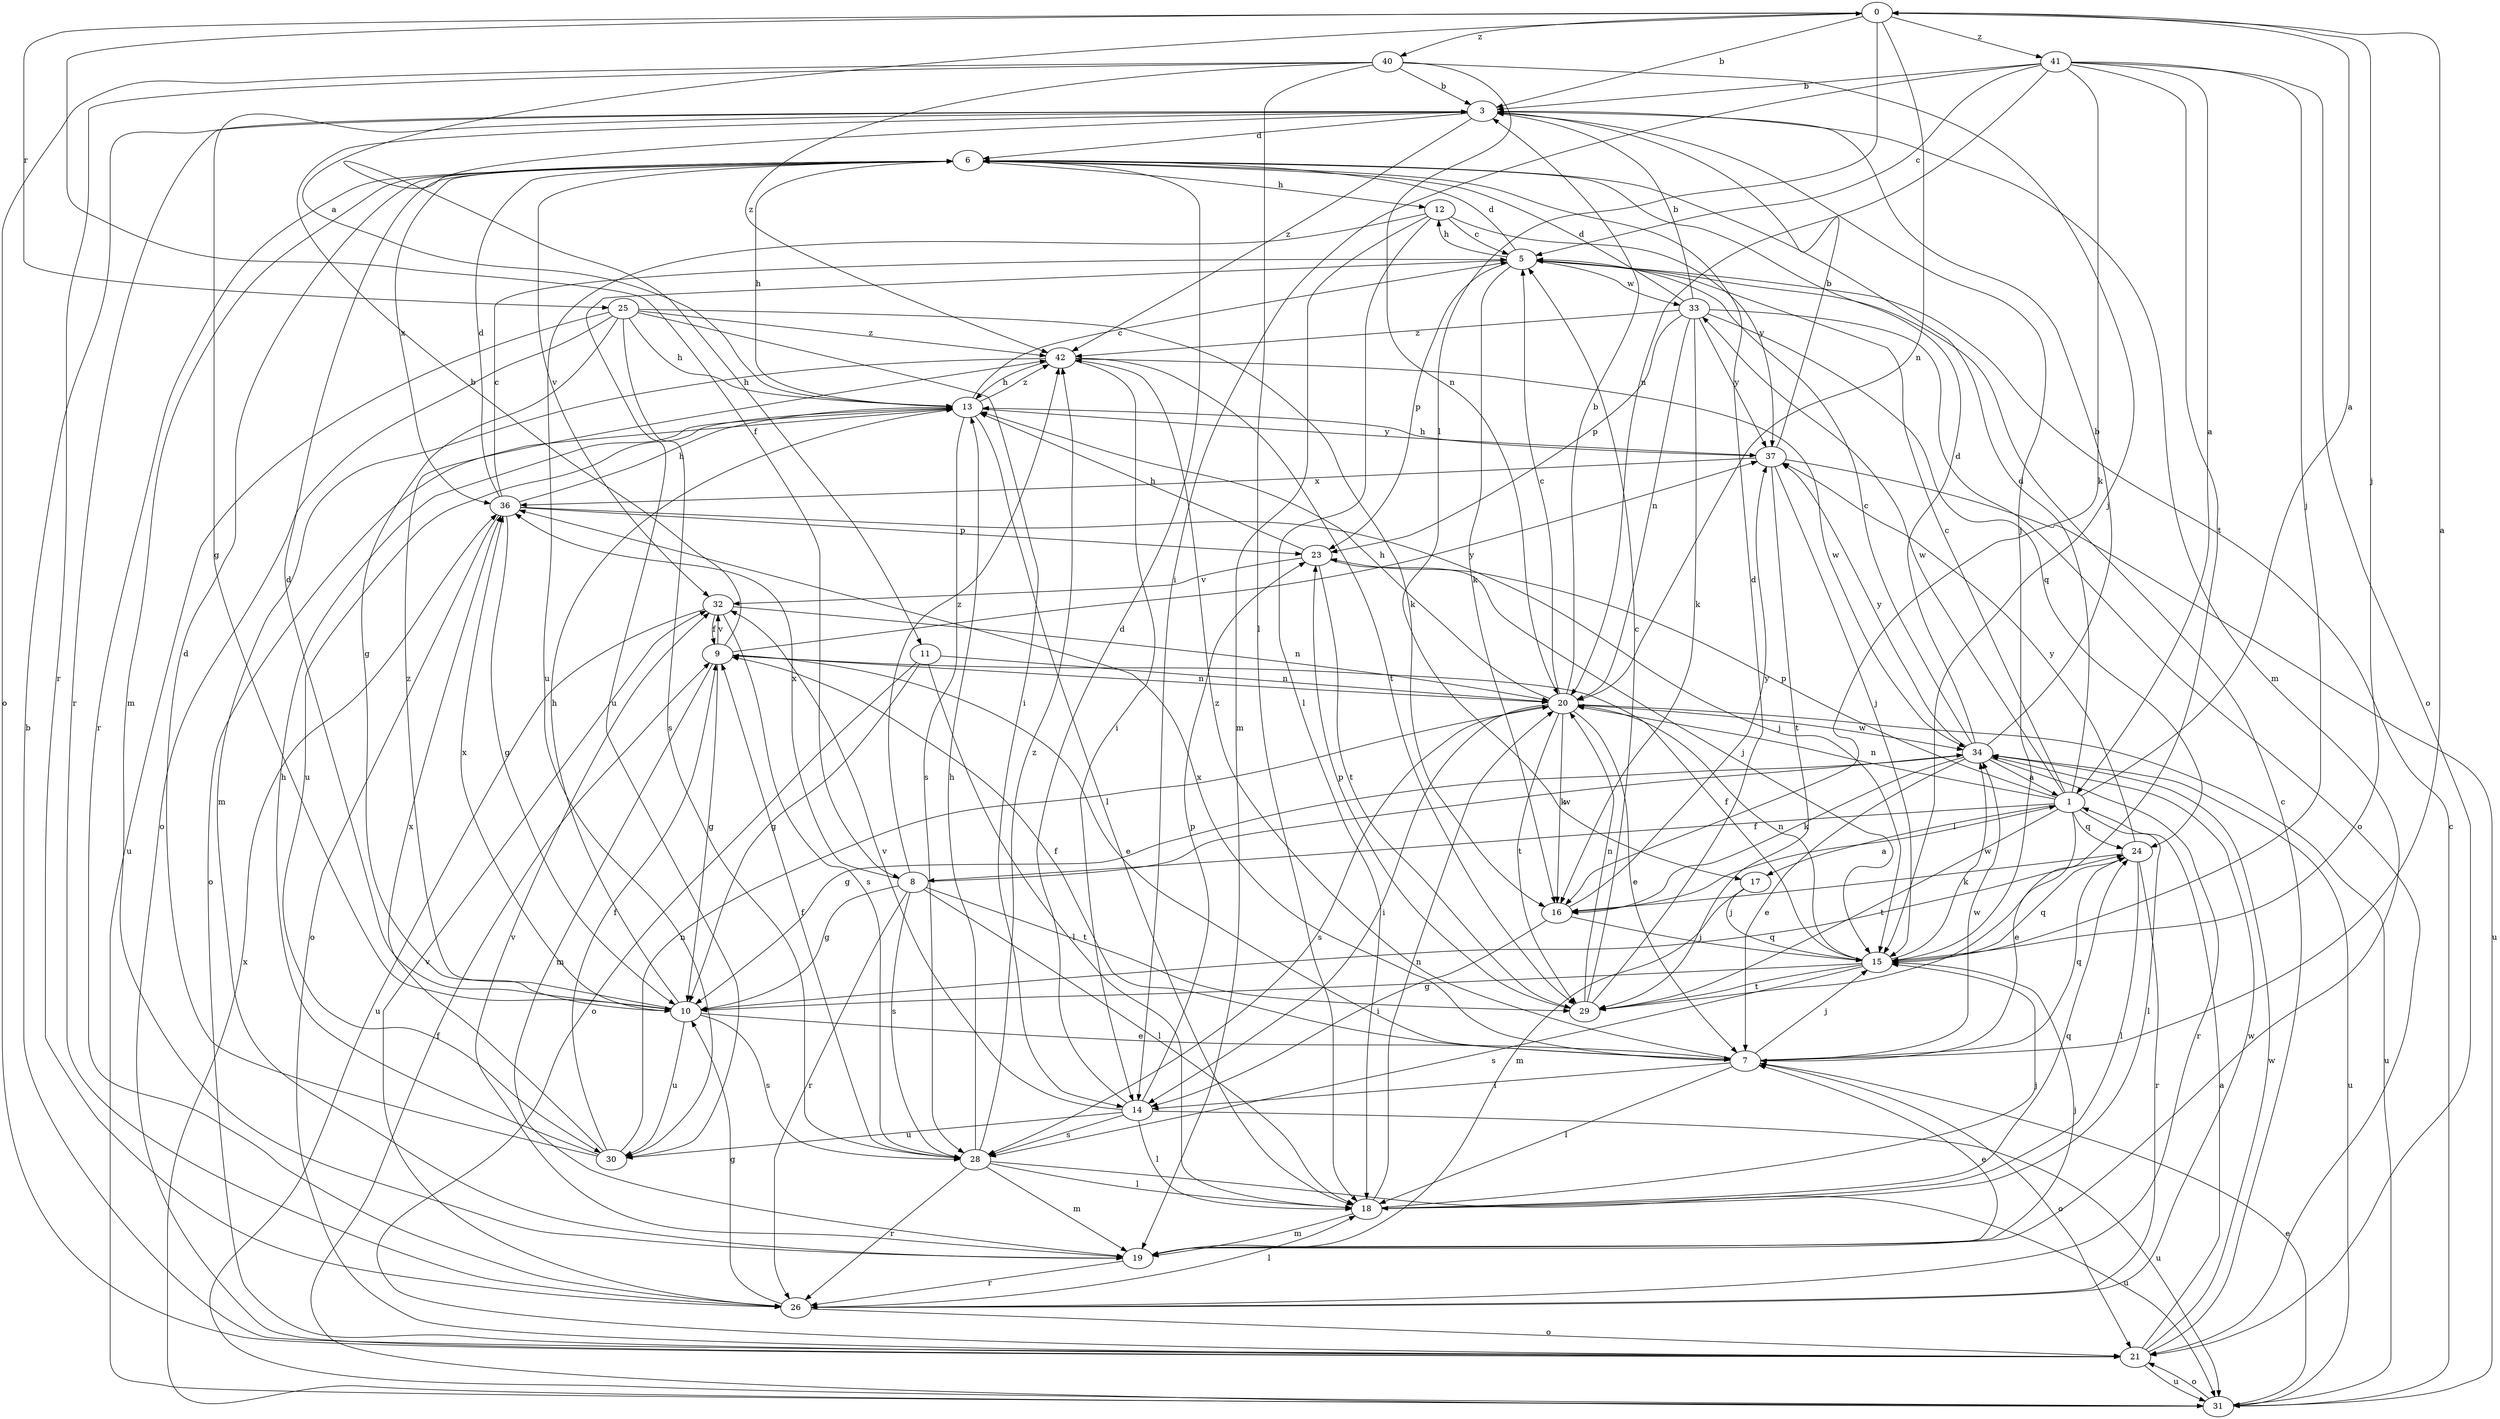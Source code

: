 strict digraph  {
0;
1;
3;
5;
6;
7;
8;
9;
10;
11;
12;
13;
14;
15;
16;
17;
18;
19;
20;
21;
23;
24;
25;
26;
28;
29;
30;
31;
32;
33;
34;
36;
37;
40;
41;
42;
0 -> 3  [label=b];
0 -> 8  [label=f];
0 -> 15  [label=j];
0 -> 17  [label=l];
0 -> 20  [label=n];
0 -> 25  [label=r];
0 -> 40  [label=z];
0 -> 41  [label=z];
1 -> 0  [label=a];
1 -> 5  [label=c];
1 -> 6  [label=d];
1 -> 7  [label=e];
1 -> 8  [label=f];
1 -> 17  [label=l];
1 -> 18  [label=l];
1 -> 20  [label=n];
1 -> 23  [label=p];
1 -> 24  [label=q];
1 -> 29  [label=t];
1 -> 33  [label=w];
3 -> 6  [label=d];
3 -> 10  [label=g];
3 -> 11  [label=h];
3 -> 15  [label=j];
3 -> 19  [label=m];
3 -> 26  [label=r];
3 -> 42  [label=z];
5 -> 6  [label=d];
5 -> 12  [label=h];
5 -> 16  [label=k];
5 -> 23  [label=p];
5 -> 30  [label=u];
5 -> 33  [label=w];
6 -> 12  [label=h];
6 -> 13  [label=h];
6 -> 19  [label=m];
6 -> 26  [label=r];
6 -> 32  [label=v];
6 -> 36  [label=x];
7 -> 0  [label=a];
7 -> 9  [label=f];
7 -> 14  [label=i];
7 -> 15  [label=j];
7 -> 18  [label=l];
7 -> 21  [label=o];
7 -> 24  [label=q];
7 -> 34  [label=w];
7 -> 36  [label=x];
7 -> 42  [label=z];
8 -> 10  [label=g];
8 -> 18  [label=l];
8 -> 26  [label=r];
8 -> 28  [label=s];
8 -> 29  [label=t];
8 -> 34  [label=w];
8 -> 36  [label=x];
8 -> 42  [label=z];
9 -> 3  [label=b];
9 -> 7  [label=e];
9 -> 10  [label=g];
9 -> 19  [label=m];
9 -> 20  [label=n];
9 -> 32  [label=v];
9 -> 37  [label=y];
10 -> 6  [label=d];
10 -> 7  [label=e];
10 -> 13  [label=h];
10 -> 24  [label=q];
10 -> 28  [label=s];
10 -> 30  [label=u];
10 -> 36  [label=x];
10 -> 42  [label=z];
11 -> 10  [label=g];
11 -> 18  [label=l];
11 -> 20  [label=n];
11 -> 21  [label=o];
12 -> 5  [label=c];
12 -> 18  [label=l];
12 -> 19  [label=m];
12 -> 30  [label=u];
12 -> 37  [label=y];
13 -> 0  [label=a];
13 -> 5  [label=c];
13 -> 18  [label=l];
13 -> 21  [label=o];
13 -> 28  [label=s];
13 -> 30  [label=u];
13 -> 37  [label=y];
13 -> 42  [label=z];
14 -> 6  [label=d];
14 -> 18  [label=l];
14 -> 23  [label=p];
14 -> 28  [label=s];
14 -> 30  [label=u];
14 -> 31  [label=u];
14 -> 32  [label=v];
15 -> 9  [label=f];
15 -> 10  [label=g];
15 -> 20  [label=n];
15 -> 24  [label=q];
15 -> 28  [label=s];
15 -> 29  [label=t];
15 -> 34  [label=w];
16 -> 1  [label=a];
16 -> 14  [label=i];
16 -> 15  [label=j];
16 -> 37  [label=y];
17 -> 15  [label=j];
17 -> 19  [label=m];
18 -> 15  [label=j];
18 -> 19  [label=m];
18 -> 20  [label=n];
18 -> 24  [label=q];
19 -> 7  [label=e];
19 -> 15  [label=j];
19 -> 26  [label=r];
19 -> 32  [label=v];
20 -> 3  [label=b];
20 -> 5  [label=c];
20 -> 7  [label=e];
20 -> 13  [label=h];
20 -> 14  [label=i];
20 -> 16  [label=k];
20 -> 28  [label=s];
20 -> 29  [label=t];
20 -> 31  [label=u];
20 -> 34  [label=w];
21 -> 1  [label=a];
21 -> 3  [label=b];
21 -> 5  [label=c];
21 -> 31  [label=u];
21 -> 34  [label=w];
23 -> 13  [label=h];
23 -> 15  [label=j];
23 -> 29  [label=t];
23 -> 32  [label=v];
24 -> 16  [label=k];
24 -> 18  [label=l];
24 -> 26  [label=r];
24 -> 37  [label=y];
25 -> 10  [label=g];
25 -> 13  [label=h];
25 -> 14  [label=i];
25 -> 16  [label=k];
25 -> 21  [label=o];
25 -> 28  [label=s];
25 -> 31  [label=u];
25 -> 42  [label=z];
26 -> 10  [label=g];
26 -> 18  [label=l];
26 -> 21  [label=o];
26 -> 32  [label=v];
26 -> 34  [label=w];
28 -> 9  [label=f];
28 -> 13  [label=h];
28 -> 18  [label=l];
28 -> 19  [label=m];
28 -> 26  [label=r];
28 -> 31  [label=u];
28 -> 42  [label=z];
29 -> 5  [label=c];
29 -> 6  [label=d];
29 -> 20  [label=n];
29 -> 23  [label=p];
30 -> 6  [label=d];
30 -> 9  [label=f];
30 -> 13  [label=h];
30 -> 20  [label=n];
30 -> 36  [label=x];
31 -> 5  [label=c];
31 -> 7  [label=e];
31 -> 9  [label=f];
31 -> 21  [label=o];
31 -> 36  [label=x];
32 -> 9  [label=f];
32 -> 20  [label=n];
32 -> 28  [label=s];
32 -> 31  [label=u];
33 -> 3  [label=b];
33 -> 6  [label=d];
33 -> 16  [label=k];
33 -> 20  [label=n];
33 -> 21  [label=o];
33 -> 23  [label=p];
33 -> 24  [label=q];
33 -> 37  [label=y];
33 -> 42  [label=z];
34 -> 1  [label=a];
34 -> 3  [label=b];
34 -> 5  [label=c];
34 -> 6  [label=d];
34 -> 7  [label=e];
34 -> 10  [label=g];
34 -> 16  [label=k];
34 -> 26  [label=r];
34 -> 31  [label=u];
34 -> 37  [label=y];
36 -> 5  [label=c];
36 -> 6  [label=d];
36 -> 10  [label=g];
36 -> 13  [label=h];
36 -> 15  [label=j];
36 -> 21  [label=o];
36 -> 23  [label=p];
37 -> 3  [label=b];
37 -> 13  [label=h];
37 -> 15  [label=j];
37 -> 29  [label=t];
37 -> 31  [label=u];
37 -> 36  [label=x];
40 -> 3  [label=b];
40 -> 15  [label=j];
40 -> 18  [label=l];
40 -> 20  [label=n];
40 -> 21  [label=o];
40 -> 26  [label=r];
40 -> 42  [label=z];
41 -> 1  [label=a];
41 -> 3  [label=b];
41 -> 5  [label=c];
41 -> 14  [label=i];
41 -> 15  [label=j];
41 -> 16  [label=k];
41 -> 20  [label=n];
41 -> 21  [label=o];
41 -> 29  [label=t];
42 -> 13  [label=h];
42 -> 14  [label=i];
42 -> 19  [label=m];
42 -> 29  [label=t];
42 -> 34  [label=w];
}
